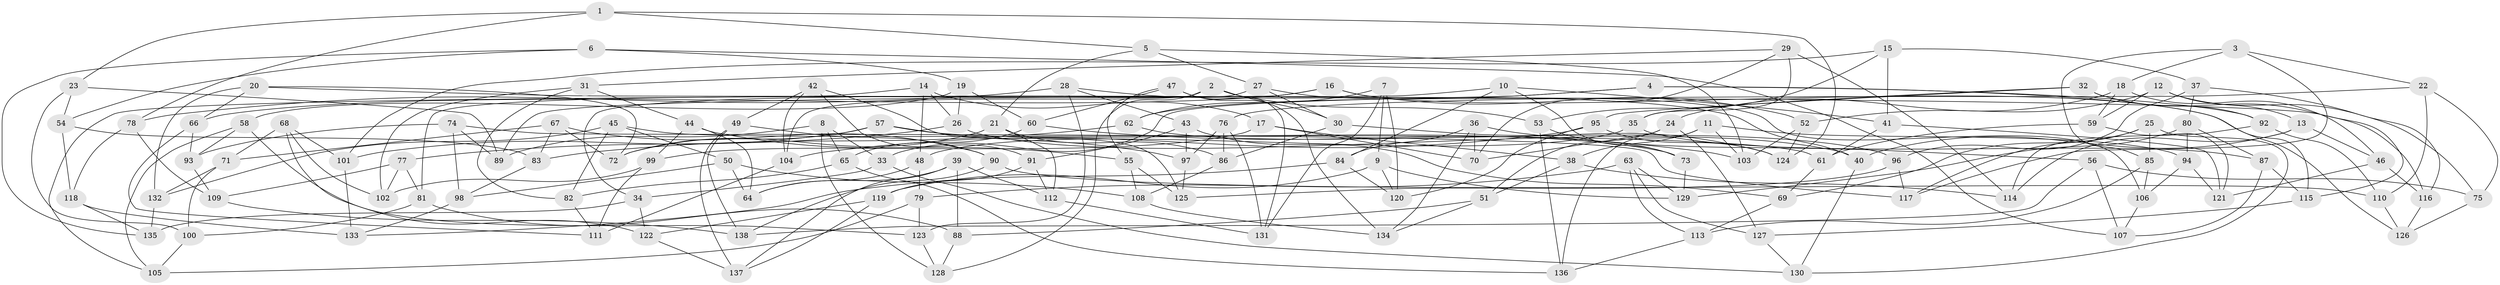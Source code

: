 // coarse degree distribution, {12: 0.010309278350515464, 11: 0.020618556701030927, 4: 0.8144329896907216, 10: 0.061855670103092786, 3: 0.07216494845360824, 7: 0.010309278350515464, 8: 0.010309278350515464}
// Generated by graph-tools (version 1.1) at 2025/53/03/04/25 22:53:31]
// undirected, 138 vertices, 276 edges
graph export_dot {
  node [color=gray90,style=filled];
  1;
  2;
  3;
  4;
  5;
  6;
  7;
  8;
  9;
  10;
  11;
  12;
  13;
  14;
  15;
  16;
  17;
  18;
  19;
  20;
  21;
  22;
  23;
  24;
  25;
  26;
  27;
  28;
  29;
  30;
  31;
  32;
  33;
  34;
  35;
  36;
  37;
  38;
  39;
  40;
  41;
  42;
  43;
  44;
  45;
  46;
  47;
  48;
  49;
  50;
  51;
  52;
  53;
  54;
  55;
  56;
  57;
  58;
  59;
  60;
  61;
  62;
  63;
  64;
  65;
  66;
  67;
  68;
  69;
  70;
  71;
  72;
  73;
  74;
  75;
  76;
  77;
  78;
  79;
  80;
  81;
  82;
  83;
  84;
  85;
  86;
  87;
  88;
  89;
  90;
  91;
  92;
  93;
  94;
  95;
  96;
  97;
  98;
  99;
  100;
  101;
  102;
  103;
  104;
  105;
  106;
  107;
  108;
  109;
  110;
  111;
  112;
  113;
  114;
  115;
  116;
  117;
  118;
  119;
  120;
  121;
  122;
  123;
  124;
  125;
  126;
  127;
  128;
  129;
  130;
  131;
  132;
  133;
  134;
  135;
  136;
  137;
  138;
  1 -- 78;
  1 -- 124;
  1 -- 23;
  1 -- 5;
  2 -- 53;
  2 -- 104;
  2 -- 128;
  2 -- 30;
  3 -- 22;
  3 -- 18;
  3 -- 85;
  3 -- 117;
  4 -- 62;
  4 -- 115;
  4 -- 92;
  4 -- 33;
  5 -- 27;
  5 -- 21;
  5 -- 103;
  6 -- 107;
  6 -- 19;
  6 -- 54;
  6 -- 135;
  7 -- 62;
  7 -- 120;
  7 -- 9;
  7 -- 131;
  8 -- 128;
  8 -- 89;
  8 -- 65;
  8 -- 33;
  9 -- 129;
  9 -- 119;
  9 -- 120;
  10 -- 84;
  10 -- 89;
  10 -- 73;
  10 -- 41;
  11 -- 136;
  11 -- 94;
  11 -- 103;
  11 -- 38;
  12 -- 13;
  12 -- 52;
  12 -- 59;
  12 -- 75;
  13 -- 40;
  13 -- 46;
  13 -- 114;
  14 -- 48;
  14 -- 26;
  14 -- 17;
  14 -- 105;
  15 -- 37;
  15 -- 53;
  15 -- 101;
  15 -- 41;
  16 -- 126;
  16 -- 34;
  16 -- 66;
  16 -- 52;
  17 -- 38;
  17 -- 70;
  17 -- 99;
  18 -- 59;
  18 -- 46;
  18 -- 24;
  19 -- 26;
  19 -- 60;
  19 -- 58;
  20 -- 132;
  20 -- 116;
  20 -- 72;
  20 -- 66;
  21 -- 86;
  21 -- 112;
  21 -- 72;
  22 -- 110;
  22 -- 75;
  22 -- 76;
  23 -- 89;
  23 -- 100;
  23 -- 54;
  24 -- 51;
  24 -- 70;
  24 -- 127;
  25 -- 130;
  25 -- 69;
  25 -- 85;
  25 -- 117;
  26 -- 77;
  26 -- 40;
  27 -- 81;
  27 -- 106;
  27 -- 30;
  28 -- 43;
  28 -- 123;
  28 -- 40;
  28 -- 78;
  29 -- 31;
  29 -- 114;
  29 -- 70;
  29 -- 35;
  30 -- 86;
  30 -- 124;
  31 -- 44;
  31 -- 82;
  31 -- 102;
  32 -- 115;
  32 -- 35;
  32 -- 95;
  32 -- 92;
  33 -- 34;
  33 -- 130;
  34 -- 135;
  34 -- 122;
  35 -- 48;
  35 -- 87;
  36 -- 70;
  36 -- 134;
  36 -- 84;
  36 -- 56;
  37 -- 96;
  37 -- 116;
  37 -- 80;
  38 -- 114;
  38 -- 51;
  39 -- 64;
  39 -- 112;
  39 -- 88;
  39 -- 137;
  40 -- 130;
  41 -- 121;
  41 -- 61;
  42 -- 104;
  42 -- 49;
  42 -- 125;
  42 -- 91;
  43 -- 69;
  43 -- 91;
  43 -- 97;
  44 -- 99;
  44 -- 64;
  44 -- 55;
  45 -- 82;
  45 -- 132;
  45 -- 61;
  45 -- 50;
  46 -- 116;
  46 -- 121;
  47 -- 55;
  47 -- 131;
  47 -- 60;
  47 -- 134;
  48 -- 64;
  48 -- 79;
  49 -- 138;
  49 -- 137;
  49 -- 90;
  50 -- 98;
  50 -- 108;
  50 -- 64;
  51 -- 88;
  51 -- 134;
  52 -- 103;
  52 -- 124;
  53 -- 73;
  53 -- 136;
  54 -- 118;
  54 -- 83;
  55 -- 108;
  55 -- 125;
  56 -- 75;
  56 -- 138;
  56 -- 107;
  57 -- 97;
  57 -- 101;
  57 -- 73;
  57 -- 72;
  58 -- 105;
  58 -- 123;
  58 -- 93;
  59 -- 61;
  59 -- 121;
  60 -- 65;
  60 -- 103;
  61 -- 69;
  62 -- 96;
  62 -- 83;
  63 -- 127;
  63 -- 113;
  63 -- 129;
  63 -- 79;
  65 -- 82;
  65 -- 136;
  66 -- 93;
  66 -- 111;
  67 -- 90;
  67 -- 72;
  67 -- 83;
  67 -- 71;
  68 -- 71;
  68 -- 122;
  68 -- 101;
  68 -- 102;
  69 -- 113;
  71 -- 132;
  71 -- 100;
  73 -- 129;
  74 -- 89;
  74 -- 93;
  74 -- 98;
  74 -- 117;
  75 -- 126;
  76 -- 86;
  76 -- 97;
  76 -- 131;
  77 -- 109;
  77 -- 102;
  77 -- 81;
  78 -- 118;
  78 -- 109;
  79 -- 123;
  79 -- 105;
  80 -- 129;
  80 -- 94;
  80 -- 87;
  81 -- 88;
  81 -- 100;
  82 -- 111;
  83 -- 98;
  84 -- 133;
  84 -- 120;
  85 -- 106;
  85 -- 113;
  86 -- 108;
  87 -- 107;
  87 -- 115;
  88 -- 128;
  90 -- 110;
  90 -- 138;
  91 -- 112;
  91 -- 119;
  92 -- 110;
  92 -- 114;
  93 -- 109;
  94 -- 121;
  94 -- 106;
  95 -- 124;
  95 -- 104;
  95 -- 120;
  96 -- 117;
  96 -- 125;
  97 -- 125;
  98 -- 133;
  99 -- 111;
  99 -- 102;
  100 -- 105;
  101 -- 133;
  104 -- 111;
  106 -- 107;
  108 -- 134;
  109 -- 138;
  110 -- 126;
  112 -- 131;
  113 -- 136;
  115 -- 127;
  116 -- 126;
  118 -- 135;
  118 -- 133;
  119 -- 122;
  119 -- 137;
  122 -- 137;
  123 -- 128;
  127 -- 130;
  132 -- 135;
}

